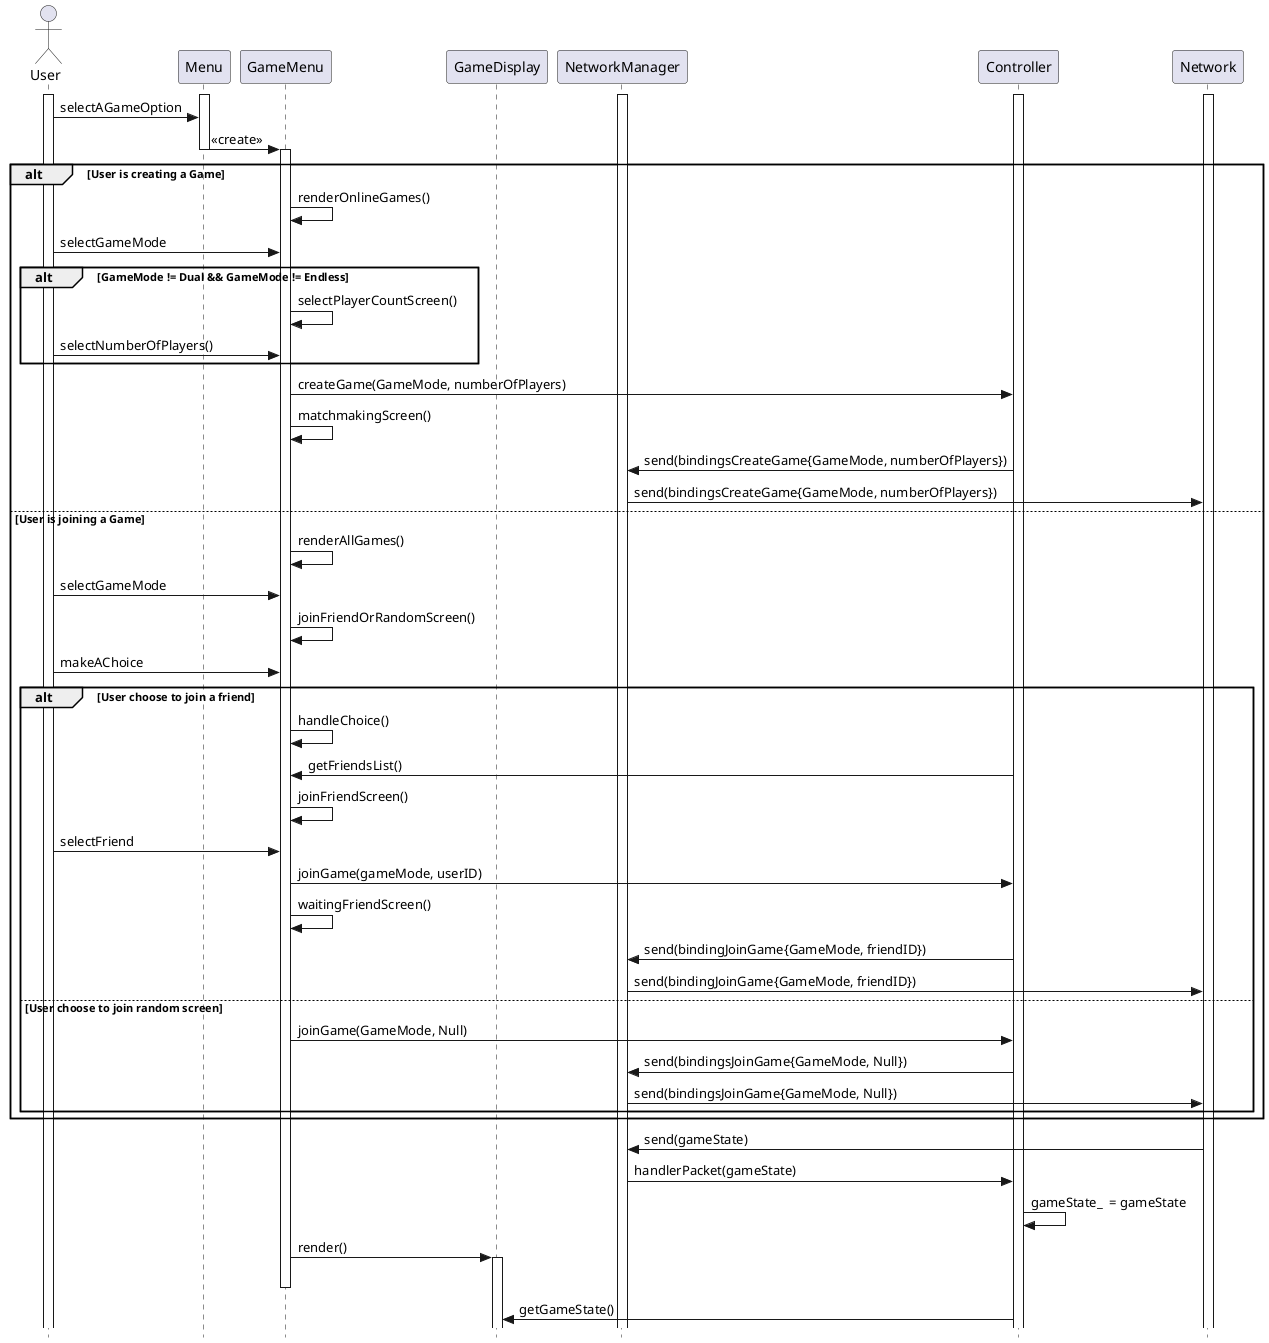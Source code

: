@startuml MatchMakingClientSequence

skinparam style strictuml

actor User
participant Menu
participant GameMenu
participant GameDisplay
participant NetworkManager
participant Controller
participant Network

activate User
activate Menu
activate NetworkManager
activate Controller
activate Network

User -> Menu : selectAGameOption
Menu -> GameMenu : <<create>>
deactivate Menu
activate GameMenu

alt User is creating a Game
    GameMenu -> GameMenu : renderOnlineGames()
    User -> GameMenu : selectGameMode
    alt GameMode != Dual && GameMode != Endless
        GameMenu -> GameMenu : selectPlayerCountScreen()
        User -> GameMenu : selectNumberOfPlayers()
    end 
    GameMenu -> Controller : createGame(GameMode, numberOfPlayers)
    GameMenu -> GameMenu : matchmakingScreen()
    Controller -> NetworkManager : send(bindingsCreateGame{GameMode, numberOfPlayers})
    NetworkManager -> Network : send(bindingsCreateGame{GameMode, numberOfPlayers})
else User is joining a Game
    GameMenu -> GameMenu : renderAllGames()
    User -> GameMenu : selectGameMode
    GameMenu -> GameMenu : joinFriendOrRandomScreen()
    User -> GameMenu : makeAChoice
        alt User choose to join a friend
            GameMenu -> GameMenu : handleChoice() 

            Controller -> GameMenu : getFriendsList() 
            GameMenu -> GameMenu : joinFriendScreen() 
            User -> GameMenu : selectFriend
            GameMenu -> Controller : joinGame(gameMode, userID)
            GameMenu -> GameMenu : waitingFriendScreen()
            Controller -> NetworkManager : send(bindingJoinGame{GameMode, friendID})
            NetworkManager -> Network : send(bindingJoinGame{GameMode, friendID})
        else User choose to join random screen
            GameMenu -> Controller : joinGame(GameMode, Null)
            Controller -> NetworkManager : send(bindingsJoinGame{GameMode, Null})
            NetworkManager -> Network : send(bindingsJoinGame{GameMode, Null})
        end 
end 
Network -> NetworkManager : send(gameState)
NetworkManager -> Controller : handlerPacket(gameState)
Controller -> Controller : gameState_  = gameState

GameMenu -> GameDisplay : render()
activate GameDisplay
deactivate GameMenu
Controller -> GameDisplay : getGameState()
@enduml